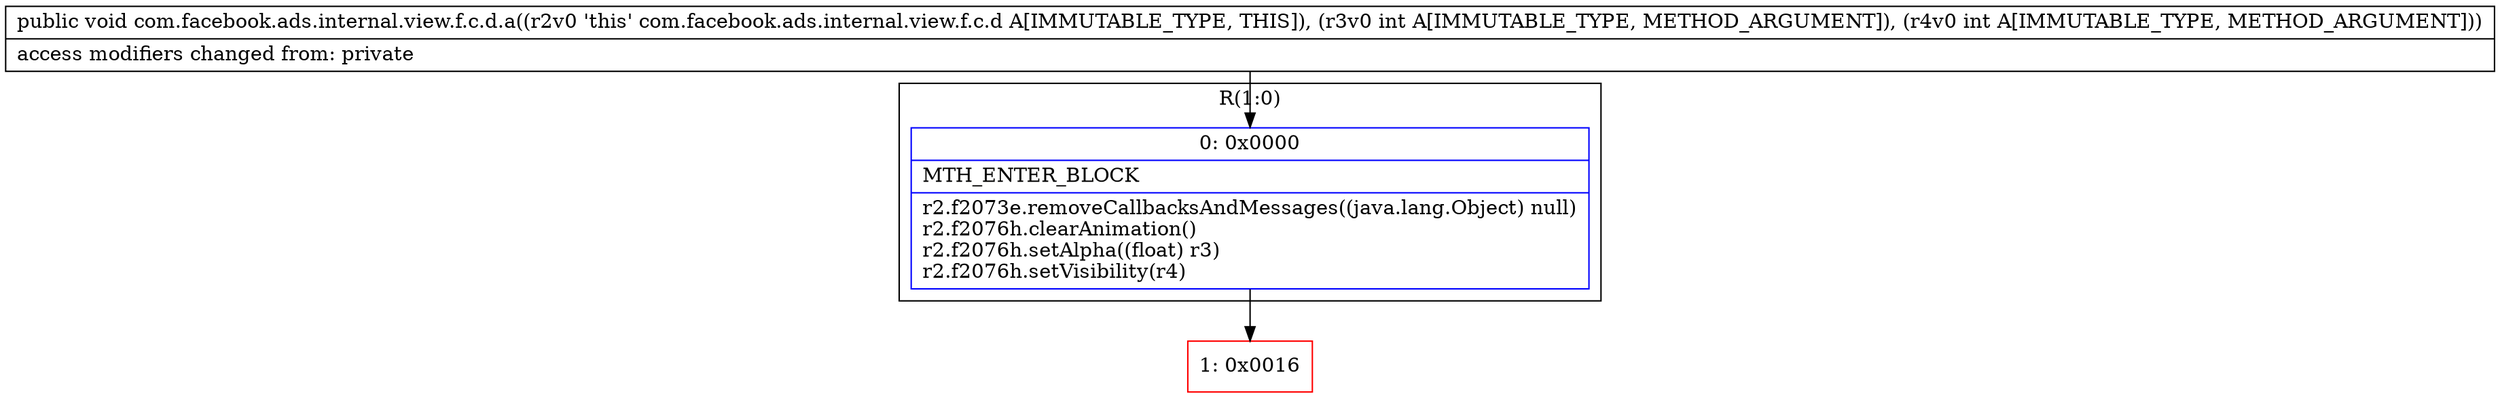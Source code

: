 digraph "CFG forcom.facebook.ads.internal.view.f.c.d.a(II)V" {
subgraph cluster_Region_1981581020 {
label = "R(1:0)";
node [shape=record,color=blue];
Node_0 [shape=record,label="{0\:\ 0x0000|MTH_ENTER_BLOCK\l|r2.f2073e.removeCallbacksAndMessages((java.lang.Object) null)\lr2.f2076h.clearAnimation()\lr2.f2076h.setAlpha((float) r3)\lr2.f2076h.setVisibility(r4)\l}"];
}
Node_1 [shape=record,color=red,label="{1\:\ 0x0016}"];
MethodNode[shape=record,label="{public void com.facebook.ads.internal.view.f.c.d.a((r2v0 'this' com.facebook.ads.internal.view.f.c.d A[IMMUTABLE_TYPE, THIS]), (r3v0 int A[IMMUTABLE_TYPE, METHOD_ARGUMENT]), (r4v0 int A[IMMUTABLE_TYPE, METHOD_ARGUMENT]))  | access modifiers changed from: private\l}"];
MethodNode -> Node_0;
Node_0 -> Node_1;
}

